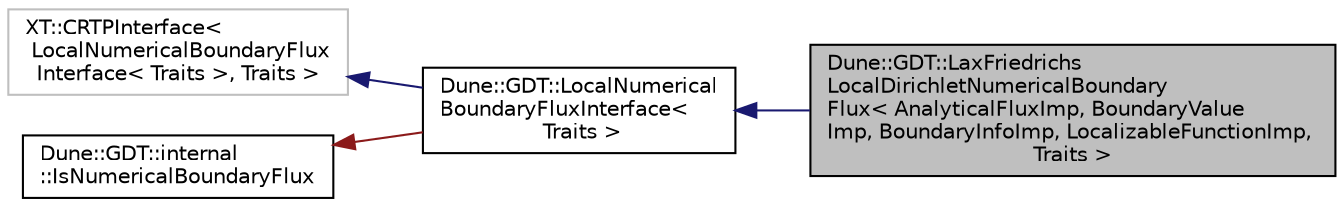 digraph "Dune::GDT::LaxFriedrichsLocalDirichletNumericalBoundaryFlux&lt; AnalyticalFluxImp, BoundaryValueImp, BoundaryInfoImp, LocalizableFunctionImp, Traits &gt;"
{
  edge [fontname="Helvetica",fontsize="10",labelfontname="Helvetica",labelfontsize="10"];
  node [fontname="Helvetica",fontsize="10",shape=record];
  rankdir="LR";
  Node0 [label="Dune::GDT::LaxFriedrichs\lLocalDirichletNumericalBoundary\lFlux\< AnalyticalFluxImp, BoundaryValue\lImp, BoundaryInfoImp, LocalizableFunctionImp, \lTraits \>",height=0.2,width=0.4,color="black", fillcolor="grey75", style="filled", fontcolor="black"];
  Node1 -> Node0 [dir="back",color="midnightblue",fontsize="10",style="solid",fontname="Helvetica"];
  Node1 [label="Dune::GDT::LocalNumerical\lBoundaryFluxInterface\<\l Traits \>",height=0.2,width=0.4,color="black", fillcolor="white", style="filled",URL="$a01275.html"];
  Node2 -> Node1 [dir="back",color="midnightblue",fontsize="10",style="solid",fontname="Helvetica"];
  Node2 [label="XT::CRTPInterface\<\l LocalNumericalBoundaryFlux\lInterface\< Traits \>, Traits \>",height=0.2,width=0.4,color="grey75", fillcolor="white", style="filled"];
  Node3 -> Node1 [dir="back",color="firebrick4",fontsize="10",style="solid",fontname="Helvetica"];
  Node3 [label="Dune::GDT::internal\l::IsNumericalBoundaryFlux",height=0.2,width=0.4,color="black", fillcolor="white", style="filled",URL="$a01259.html"];
}

